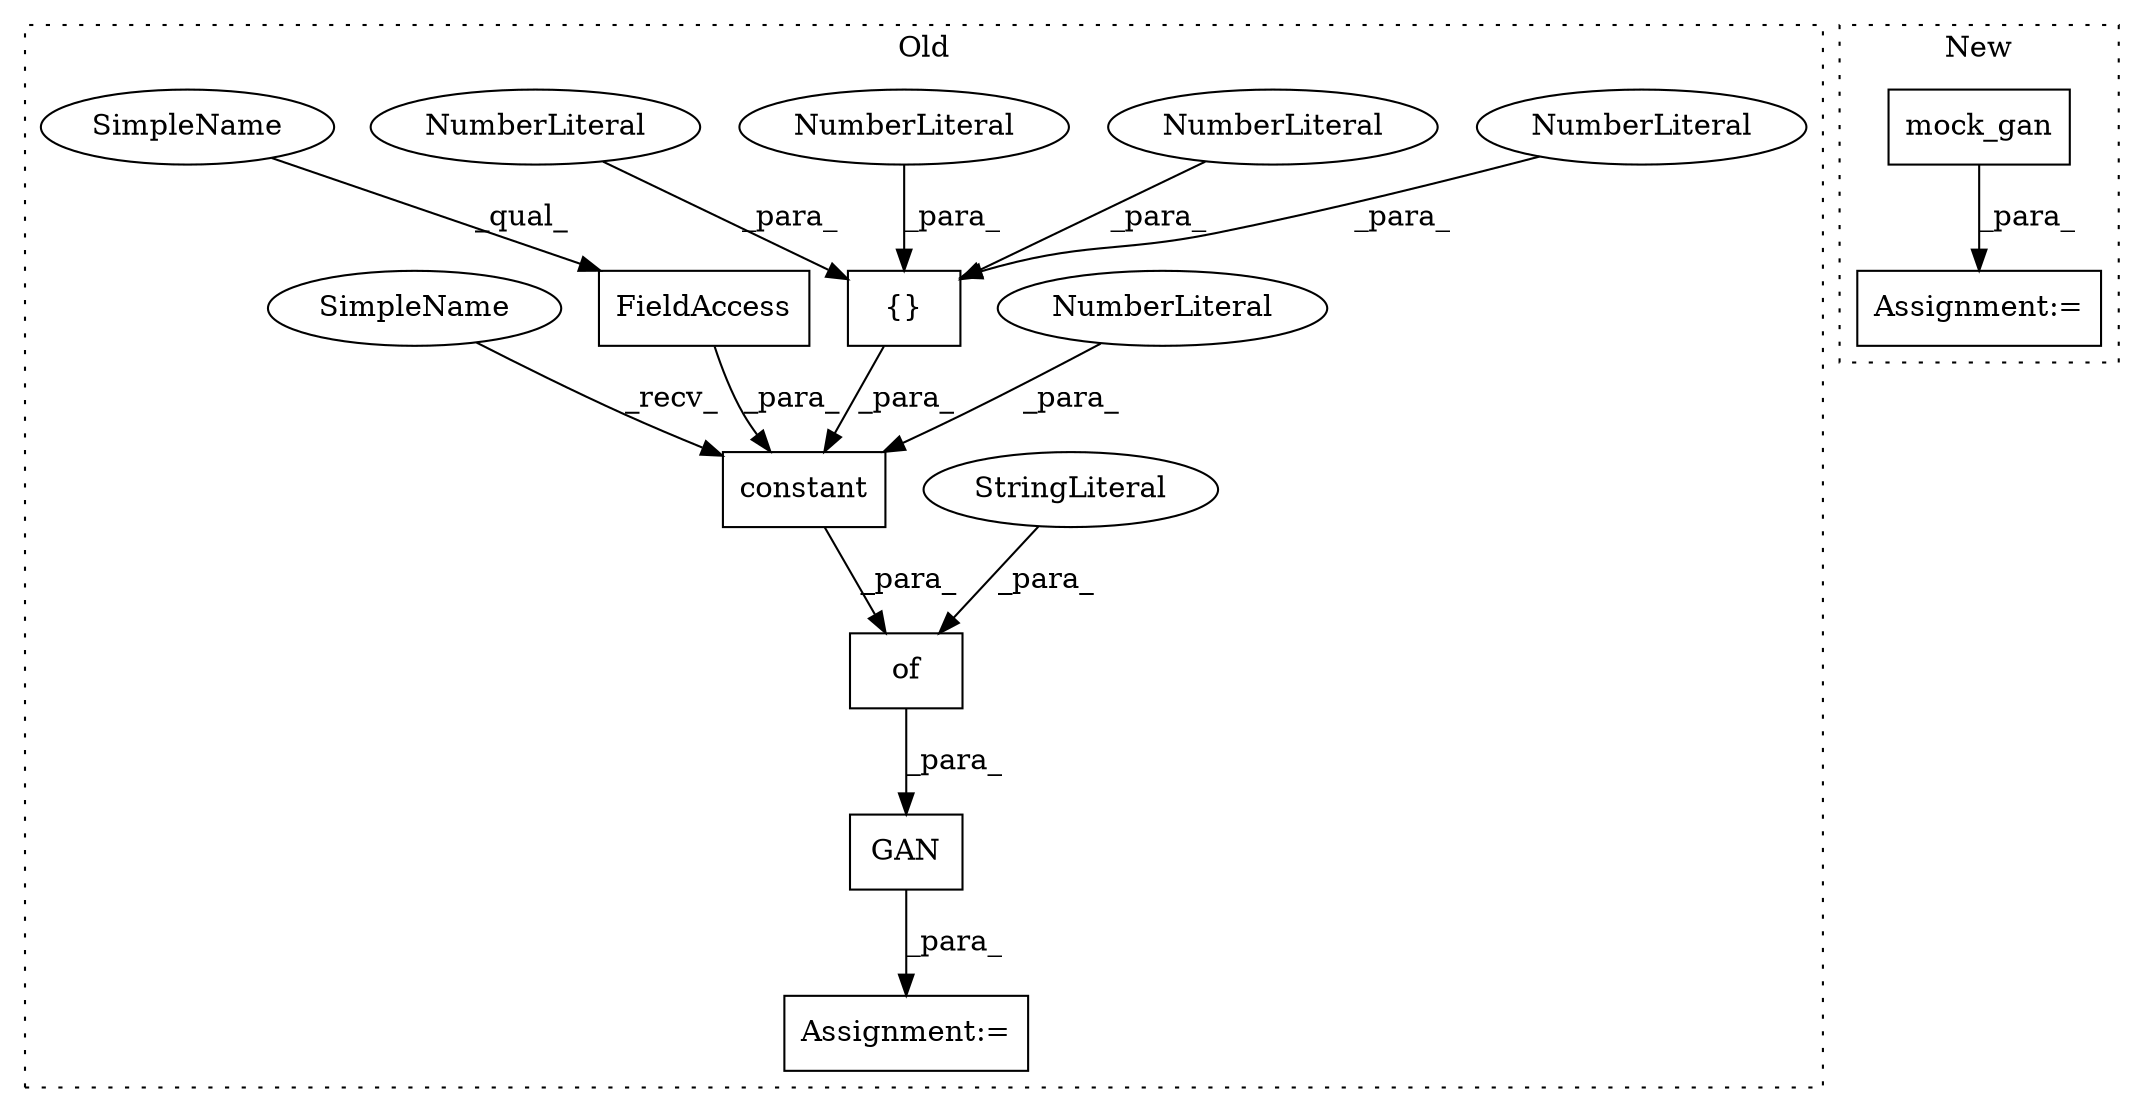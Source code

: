 digraph G {
subgraph cluster0 {
1 [label="{}" a="4" s="495,503" l="1,1" shape="box"];
3 [label="NumberLiteral" a="34" s="496" l="1" shape="ellipse"];
4 [label="NumberLiteral" a="34" s="502" l="1" shape="ellipse"];
5 [label="constant" a="32" s="473,523" l="9,1" shape="box"];
6 [label="Assignment:=" a="7" s="437" l="1" shape="box"];
7 [label="NumberLiteral" a="34" s="482" l="3" shape="ellipse"];
8 [label="NumberLiteral" a="34" s="500" l="1" shape="ellipse"];
9 [label="NumberLiteral" a="34" s="498" l="1" shape="ellipse"];
10 [label="of" a="32" s="455,524" l="3,1" shape="box"];
11 [label="StringLiteral" a="45" s="458" l="3" shape="ellipse"];
12 [label="FieldAccess" a="22" s="505" l="18" shape="box"];
13 [label="GAN" a="32" s="447,525" l="4,1" shape="box"];
15 [label="SimpleName" a="42" s="505" l="10" shape="ellipse"];
16 [label="SimpleName" a="42" s="462" l="10" shape="ellipse"];
label = "Old";
style="dotted";
}
subgraph cluster1 {
2 [label="mock_gan" a="32" s="467" l="10" shape="box"];
14 [label="Assignment:=" a="7" s="466" l="1" shape="box"];
label = "New";
style="dotted";
}
1 -> 5 [label="_para_"];
2 -> 14 [label="_para_"];
3 -> 1 [label="_para_"];
4 -> 1 [label="_para_"];
5 -> 10 [label="_para_"];
7 -> 5 [label="_para_"];
8 -> 1 [label="_para_"];
9 -> 1 [label="_para_"];
10 -> 13 [label="_para_"];
11 -> 10 [label="_para_"];
12 -> 5 [label="_para_"];
13 -> 6 [label="_para_"];
15 -> 12 [label="_qual_"];
16 -> 5 [label="_recv_"];
}